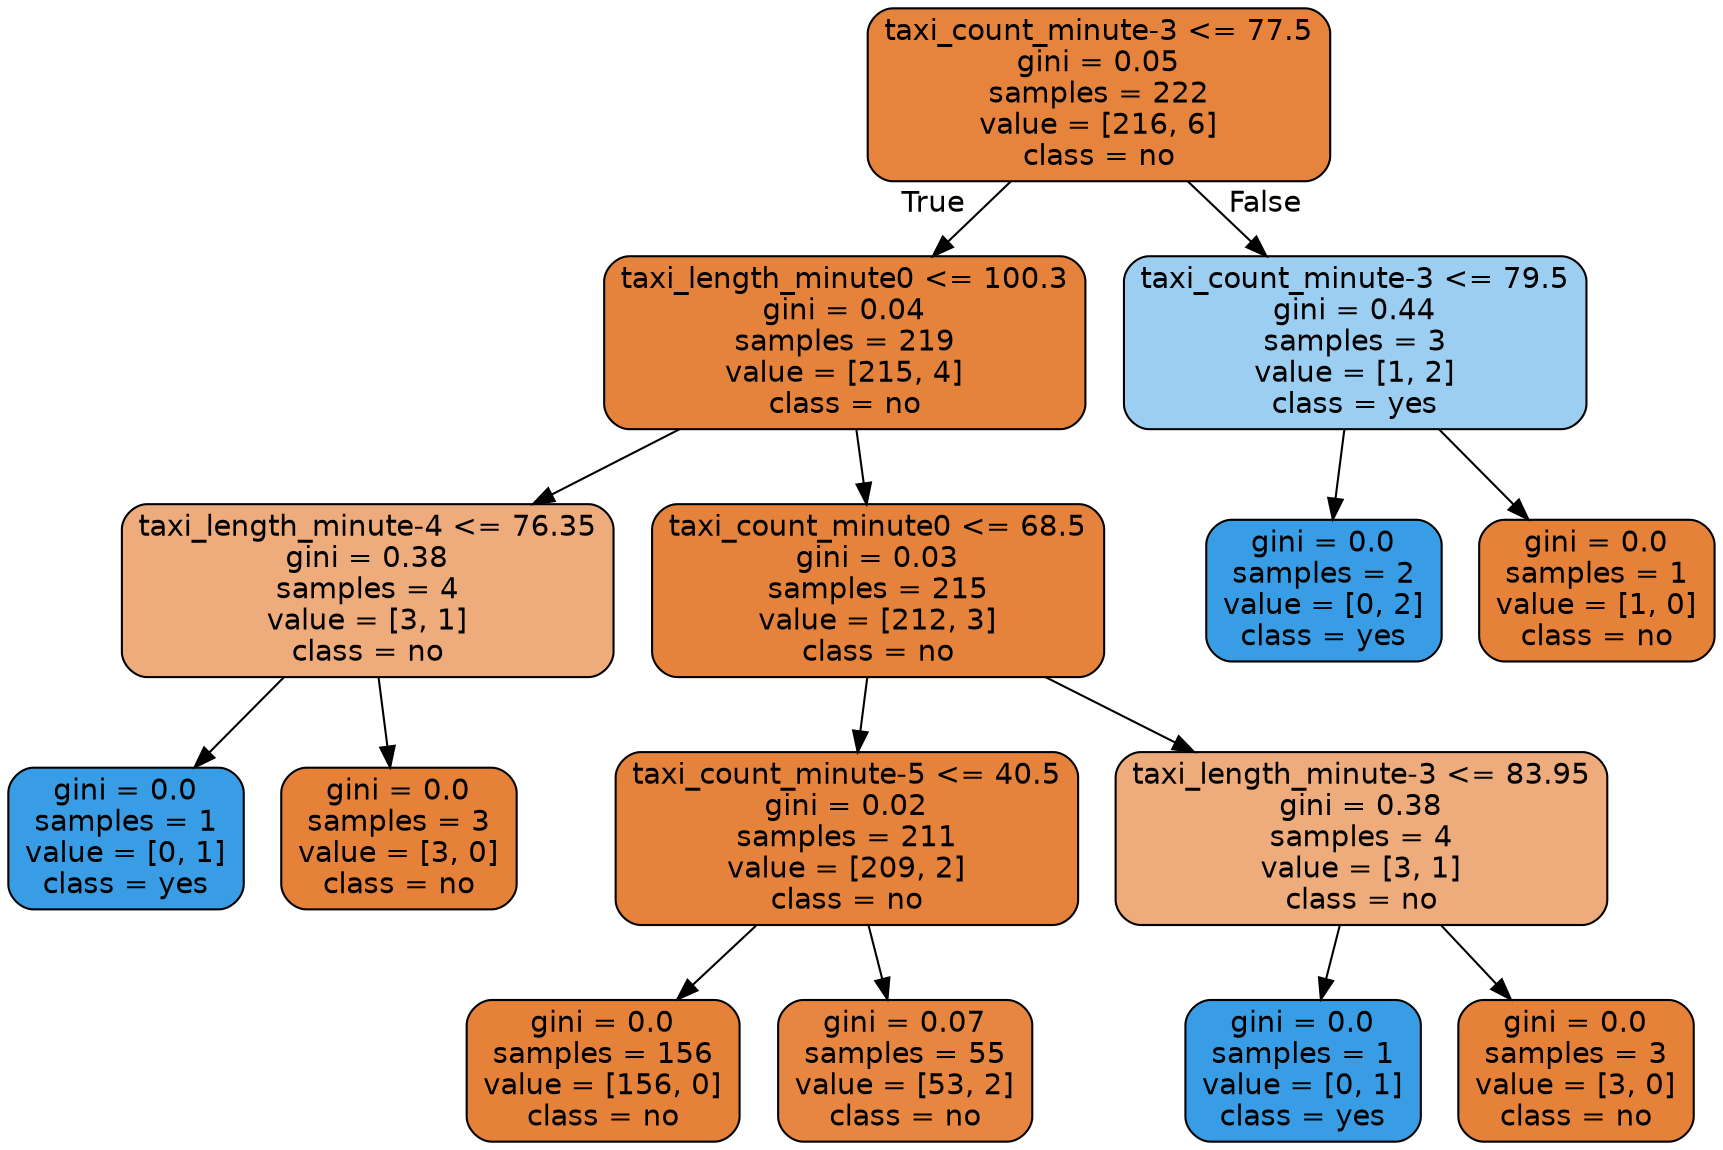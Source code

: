 digraph Tree {
node [shape=box, style="filled, rounded", color="black", fontname="helvetica"] ;
edge [fontname="helvetica"] ;
0 [label="taxi_count_minute-3 <= 77.5\ngini = 0.05\nsamples = 222\nvalue = [216, 6]\nclass = no", fillcolor="#e6843e"] ;
1 [label="taxi_length_minute0 <= 100.3\ngini = 0.04\nsamples = 219\nvalue = [215, 4]\nclass = no", fillcolor="#e5833d"] ;
0 -> 1 [labeldistance=2.5, labelangle=45, headlabel="True"] ;
2 [label="taxi_length_minute-4 <= 76.35\ngini = 0.38\nsamples = 4\nvalue = [3, 1]\nclass = no", fillcolor="#eeab7b"] ;
1 -> 2 ;
3 [label="gini = 0.0\nsamples = 1\nvalue = [0, 1]\nclass = yes", fillcolor="#399de5"] ;
2 -> 3 ;
4 [label="gini = 0.0\nsamples = 3\nvalue = [3, 0]\nclass = no", fillcolor="#e58139"] ;
2 -> 4 ;
5 [label="taxi_count_minute0 <= 68.5\ngini = 0.03\nsamples = 215\nvalue = [212, 3]\nclass = no", fillcolor="#e5833c"] ;
1 -> 5 ;
6 [label="taxi_count_minute-5 <= 40.5\ngini = 0.02\nsamples = 211\nvalue = [209, 2]\nclass = no", fillcolor="#e5823b"] ;
5 -> 6 ;
7 [label="gini = 0.0\nsamples = 156\nvalue = [156, 0]\nclass = no", fillcolor="#e58139"] ;
6 -> 7 ;
8 [label="gini = 0.07\nsamples = 55\nvalue = [53, 2]\nclass = no", fillcolor="#e68640"] ;
6 -> 8 ;
9 [label="taxi_length_minute-3 <= 83.95\ngini = 0.38\nsamples = 4\nvalue = [3, 1]\nclass = no", fillcolor="#eeab7b"] ;
5 -> 9 ;
10 [label="gini = 0.0\nsamples = 1\nvalue = [0, 1]\nclass = yes", fillcolor="#399de5"] ;
9 -> 10 ;
11 [label="gini = 0.0\nsamples = 3\nvalue = [3, 0]\nclass = no", fillcolor="#e58139"] ;
9 -> 11 ;
12 [label="taxi_count_minute-3 <= 79.5\ngini = 0.44\nsamples = 3\nvalue = [1, 2]\nclass = yes", fillcolor="#9ccef2"] ;
0 -> 12 [labeldistance=2.5, labelangle=-45, headlabel="False"] ;
13 [label="gini = 0.0\nsamples = 2\nvalue = [0, 2]\nclass = yes", fillcolor="#399de5"] ;
12 -> 13 ;
14 [label="gini = 0.0\nsamples = 1\nvalue = [1, 0]\nclass = no", fillcolor="#e58139"] ;
12 -> 14 ;
}